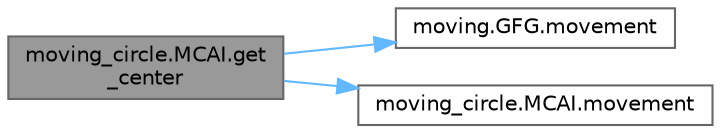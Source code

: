 digraph "moving_circle.MCAI.get_center"
{
 // LATEX_PDF_SIZE
  bgcolor="transparent";
  edge [fontname=Helvetica,fontsize=10,labelfontname=Helvetica,labelfontsize=10];
  node [fontname=Helvetica,fontsize=10,shape=box,height=0.2,width=0.4];
  rankdir="LR";
  Node1 [id="Node000001",label="moving_circle.MCAI.get\l_center",height=0.2,width=0.4,color="gray40", fillcolor="grey60", style="filled", fontcolor="black",tooltip=" "];
  Node1 -> Node2 [id="edge3_Node000001_Node000002",color="steelblue1",style="solid",tooltip=" "];
  Node2 [id="Node000002",label="moving.GFG.movement",height=0.2,width=0.4,color="grey40", fillcolor="white", style="filled",URL="$classmoving_1_1_g_f_g.html#a2c358c3faee72007422e079b969bfd12",tooltip=" "];
  Node1 -> Node3 [id="edge4_Node000001_Node000003",color="steelblue1",style="solid",tooltip=" "];
  Node3 [id="Node000003",label="moving_circle.MCAI.movement",height=0.2,width=0.4,color="grey40", fillcolor="white", style="filled",URL="$classmoving__circle_1_1_m_c_a_i.html#a35d540bd4135d5258bc6fe29b3429c53",tooltip=" "];
}
